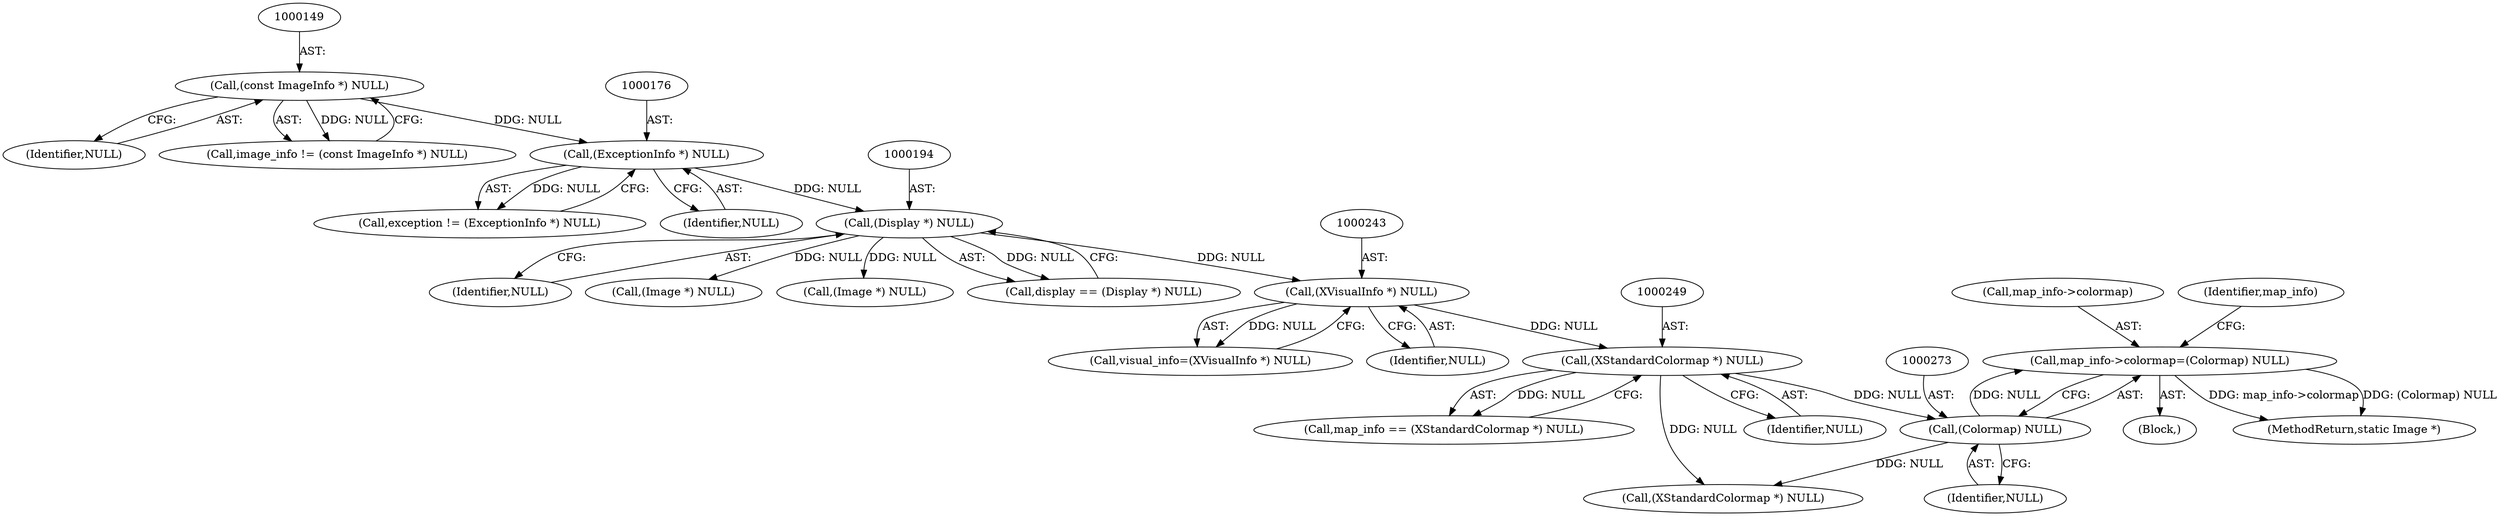 digraph "0_ImageMagick_f6e9d0d9955e85bdd7540b251cd50d598dacc5e6_13@pointer" {
"1000268" [label="(Call,map_info->colormap=(Colormap) NULL)"];
"1000272" [label="(Call,(Colormap) NULL)"];
"1000248" [label="(Call,(XStandardColormap *) NULL)"];
"1000242" [label="(Call,(XVisualInfo *) NULL)"];
"1000193" [label="(Call,(Display *) NULL)"];
"1000175" [label="(Call,(ExceptionInfo *) NULL)"];
"1000148" [label="(Call,(const ImageInfo *) NULL)"];
"1000246" [label="(Call,map_info == (XStandardColormap *) NULL)"];
"1000244" [label="(Identifier,NULL)"];
"1000175" [label="(Call,(ExceptionInfo *) NULL)"];
"1000195" [label="(Identifier,NULL)"];
"1000272" [label="(Call,(Colormap) NULL)"];
"1000268" [label="(Call,map_info->colormap=(Colormap) NULL)"];
"1000242" [label="(Call,(XVisualInfo *) NULL)"];
"1000173" [label="(Call,exception != (ExceptionInfo *) NULL)"];
"1000177" [label="(Identifier,NULL)"];
"1000150" [label="(Identifier,NULL)"];
"1000240" [label="(Call,visual_info=(XVisualInfo *) NULL)"];
"1000252" [label="(Block,)"];
"1000274" [label="(Identifier,NULL)"];
"1000197" [label="(Call,(Image *) NULL)"];
"1000220" [label="(Call,(Image *) NULL)"];
"1000193" [label="(Call,(Display *) NULL)"];
"1000248" [label="(Call,(XStandardColormap *) NULL)"];
"1000269" [label="(Call,map_info->colormap)"];
"1000191" [label="(Call,display == (Display *) NULL)"];
"1000148" [label="(Call,(const ImageInfo *) NULL)"];
"1000146" [label="(Call,image_info != (const ImageInfo *) NULL)"];
"1000278" [label="(Identifier,map_info)"];
"1001548" [label="(MethodReturn,static Image *)"];
"1000279" [label="(Call,(XStandardColormap *) NULL)"];
"1000250" [label="(Identifier,NULL)"];
"1000268" -> "1000252"  [label="AST: "];
"1000268" -> "1000272"  [label="CFG: "];
"1000269" -> "1000268"  [label="AST: "];
"1000272" -> "1000268"  [label="AST: "];
"1000278" -> "1000268"  [label="CFG: "];
"1000268" -> "1001548"  [label="DDG: map_info->colormap"];
"1000268" -> "1001548"  [label="DDG: (Colormap) NULL"];
"1000272" -> "1000268"  [label="DDG: NULL"];
"1000272" -> "1000274"  [label="CFG: "];
"1000273" -> "1000272"  [label="AST: "];
"1000274" -> "1000272"  [label="AST: "];
"1000248" -> "1000272"  [label="DDG: NULL"];
"1000272" -> "1000279"  [label="DDG: NULL"];
"1000248" -> "1000246"  [label="AST: "];
"1000248" -> "1000250"  [label="CFG: "];
"1000249" -> "1000248"  [label="AST: "];
"1000250" -> "1000248"  [label="AST: "];
"1000246" -> "1000248"  [label="CFG: "];
"1000248" -> "1000246"  [label="DDG: NULL"];
"1000242" -> "1000248"  [label="DDG: NULL"];
"1000248" -> "1000279"  [label="DDG: NULL"];
"1000242" -> "1000240"  [label="AST: "];
"1000242" -> "1000244"  [label="CFG: "];
"1000243" -> "1000242"  [label="AST: "];
"1000244" -> "1000242"  [label="AST: "];
"1000240" -> "1000242"  [label="CFG: "];
"1000242" -> "1000240"  [label="DDG: NULL"];
"1000193" -> "1000242"  [label="DDG: NULL"];
"1000193" -> "1000191"  [label="AST: "];
"1000193" -> "1000195"  [label="CFG: "];
"1000194" -> "1000193"  [label="AST: "];
"1000195" -> "1000193"  [label="AST: "];
"1000191" -> "1000193"  [label="CFG: "];
"1000193" -> "1000191"  [label="DDG: NULL"];
"1000175" -> "1000193"  [label="DDG: NULL"];
"1000193" -> "1000197"  [label="DDG: NULL"];
"1000193" -> "1000220"  [label="DDG: NULL"];
"1000175" -> "1000173"  [label="AST: "];
"1000175" -> "1000177"  [label="CFG: "];
"1000176" -> "1000175"  [label="AST: "];
"1000177" -> "1000175"  [label="AST: "];
"1000173" -> "1000175"  [label="CFG: "];
"1000175" -> "1000173"  [label="DDG: NULL"];
"1000148" -> "1000175"  [label="DDG: NULL"];
"1000148" -> "1000146"  [label="AST: "];
"1000148" -> "1000150"  [label="CFG: "];
"1000149" -> "1000148"  [label="AST: "];
"1000150" -> "1000148"  [label="AST: "];
"1000146" -> "1000148"  [label="CFG: "];
"1000148" -> "1000146"  [label="DDG: NULL"];
}
